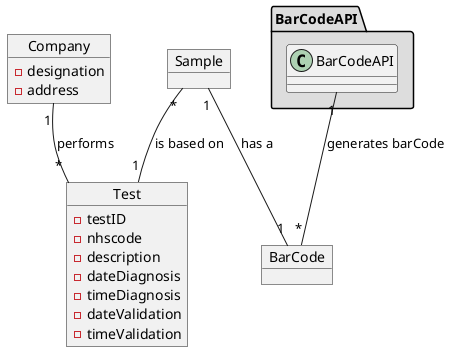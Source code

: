 @startuml

object Company{
-designation
-address
}

object Sample{

}

object BarCode{

}

Sample "1" -- "1" BarCode : has a


object Test{
-testID
-nhscode
-description
-dateDiagnosis
-timeDiagnosis
-dateValidation
-timeValidation
}

object BarCodeAPI{
}


Company "1" -- "*" Test : performs

Sample "*" -- "1" Test : is based on

package "BarCodeAPI" #DDDDDD{
	BarCodeAPI "1" -- "*" BarCode : generates barCode
}


@enduml
